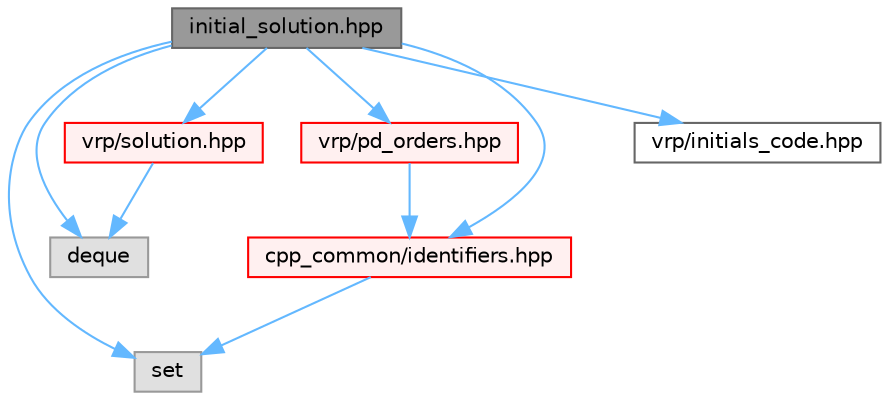 digraph "initial_solution.hpp"
{
 // LATEX_PDF_SIZE
  bgcolor="transparent";
  edge [fontname=Helvetica,fontsize=10,labelfontname=Helvetica,labelfontsize=10];
  node [fontname=Helvetica,fontsize=10,shape=box,height=0.2,width=0.4];
  Node1 [id="Node000001",label="initial_solution.hpp",height=0.2,width=0.4,color="gray40", fillcolor="grey60", style="filled", fontcolor="black",tooltip=" "];
  Node1 -> Node2 [id="edge1_Node000001_Node000002",color="steelblue1",style="solid",tooltip=" "];
  Node2 [id="Node000002",label="set",height=0.2,width=0.4,color="grey60", fillcolor="#E0E0E0", style="filled",tooltip=" "];
  Node1 -> Node3 [id="edge2_Node000001_Node000003",color="steelblue1",style="solid",tooltip=" "];
  Node3 [id="Node000003",label="deque",height=0.2,width=0.4,color="grey60", fillcolor="#E0E0E0", style="filled",tooltip=" "];
  Node1 -> Node4 [id="edge3_Node000001_Node000004",color="steelblue1",style="solid",tooltip=" "];
  Node4 [id="Node000004",label="vrp/pd_orders.hpp",height=0.2,width=0.4,color="red", fillcolor="#FFF0F0", style="filled",URL="$pd__orders_8hpp.html",tooltip=" "];
  Node4 -> Node10 [id="edge4_Node000004_Node000010",color="steelblue1",style="solid",tooltip=" "];
  Node10 [id="Node000010",label="cpp_common/identifiers.hpp",height=0.2,width=0.4,color="red", fillcolor="#FFF0F0", style="filled",URL="$identifiers_8hpp.html",tooltip=" "];
  Node10 -> Node2 [id="edge5_Node000010_Node000002",color="steelblue1",style="solid",tooltip=" "];
  Node1 -> Node30 [id="edge6_Node000001_Node000030",color="steelblue1",style="solid",tooltip=" "];
  Node30 [id="Node000030",label="vrp/solution.hpp",height=0.2,width=0.4,color="red", fillcolor="#FFF0F0", style="filled",URL="$solution_8hpp.html",tooltip=" "];
  Node30 -> Node3 [id="edge7_Node000030_Node000003",color="steelblue1",style="solid",tooltip=" "];
  Node1 -> Node19 [id="edge8_Node000001_Node000019",color="steelblue1",style="solid",tooltip=" "];
  Node19 [id="Node000019",label="vrp/initials_code.hpp",height=0.2,width=0.4,color="grey40", fillcolor="white", style="filled",URL="$initials__code_8hpp.html",tooltip=" "];
  Node1 -> Node10 [id="edge9_Node000001_Node000010",color="steelblue1",style="solid",tooltip=" "];
}
